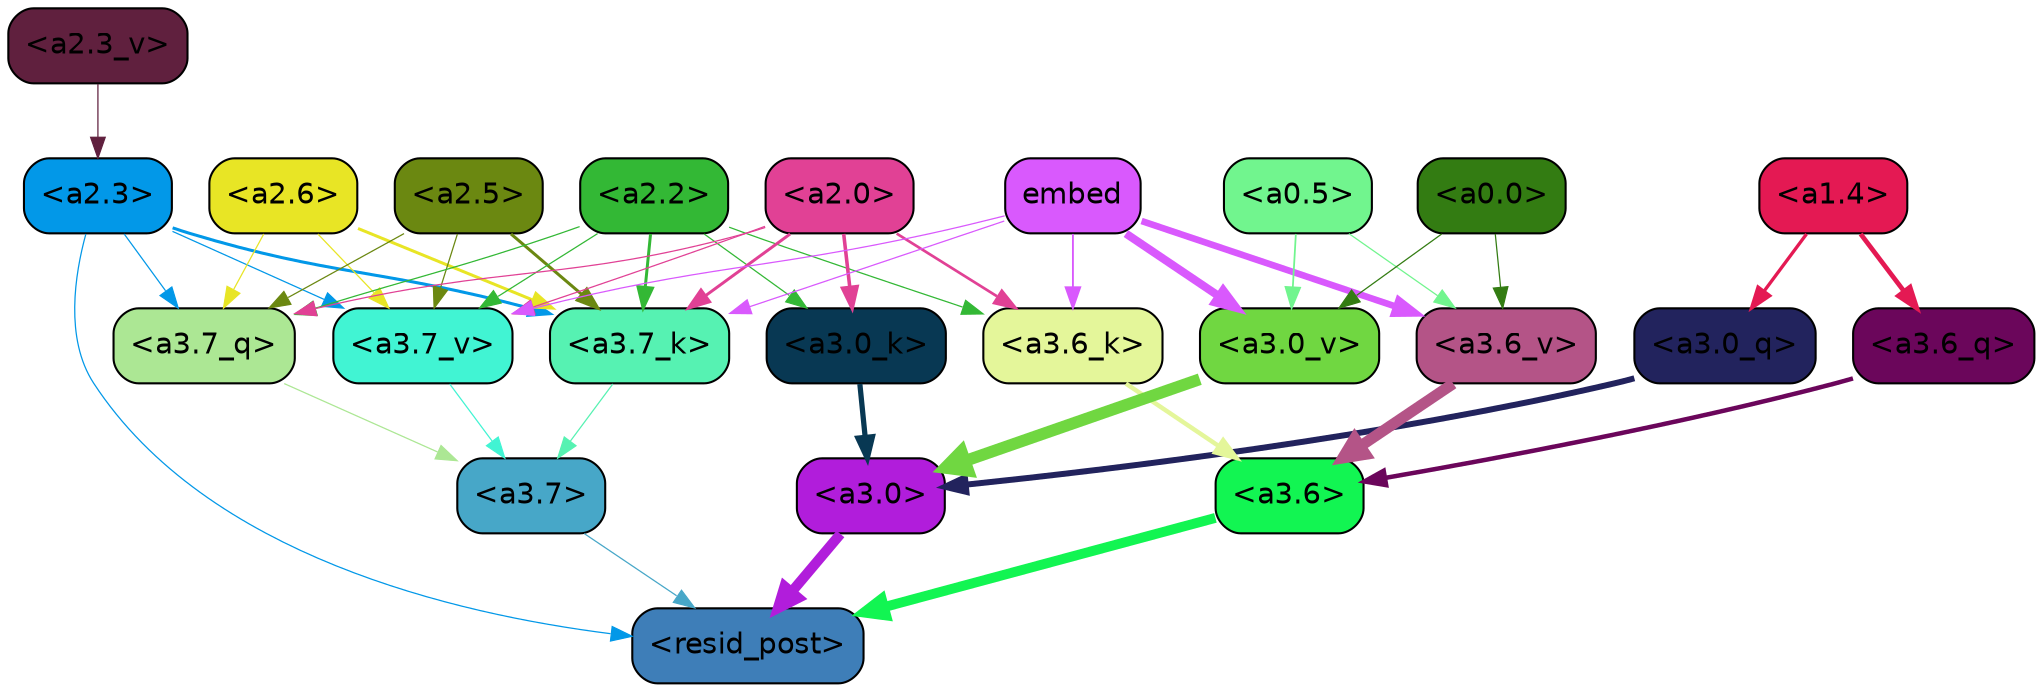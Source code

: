 strict digraph "" {
	graph [bgcolor=transparent,
		layout=dot,
		overlap=false,
		splines=true
	];
	"<a3.7>"	[color=black,
		fillcolor="#47a7c8",
		fontname=Helvetica,
		shape=box,
		style="filled, rounded"];
	"<resid_post>"	[color=black,
		fillcolor="#3e7eb8",
		fontname=Helvetica,
		shape=box,
		style="filled, rounded"];
	"<a3.7>" -> "<resid_post>"	[color="#47a7c8",
		penwidth=0.6];
	"<a3.6>"	[color=black,
		fillcolor="#12f552",
		fontname=Helvetica,
		shape=box,
		style="filled, rounded"];
	"<a3.6>" -> "<resid_post>"	[color="#12f552",
		penwidth=4.746312499046326];
	"<a3.0>"	[color=black,
		fillcolor="#b11ddb",
		fontname=Helvetica,
		shape=box,
		style="filled, rounded"];
	"<a3.0>" -> "<resid_post>"	[color="#b11ddb",
		penwidth=4.896343111991882];
	"<a2.3>"	[color=black,
		fillcolor="#0298e8",
		fontname=Helvetica,
		shape=box,
		style="filled, rounded"];
	"<a2.3>" -> "<resid_post>"	[color="#0298e8",
		penwidth=0.6];
	"<a3.7_q>"	[color=black,
		fillcolor="#ace794",
		fontname=Helvetica,
		shape=box,
		style="filled, rounded"];
	"<a2.3>" -> "<a3.7_q>"	[color="#0298e8",
		penwidth=0.6];
	"<a3.7_k>"	[color=black,
		fillcolor="#56f2b2",
		fontname=Helvetica,
		shape=box,
		style="filled, rounded"];
	"<a2.3>" -> "<a3.7_k>"	[color="#0298e8",
		penwidth=1.467104621231556];
	"<a3.7_v>"	[color=black,
		fillcolor="#41f4d3",
		fontname=Helvetica,
		shape=box,
		style="filled, rounded"];
	"<a2.3>" -> "<a3.7_v>"	[color="#0298e8",
		penwidth=0.6];
	"<a3.7_q>" -> "<a3.7>"	[color="#ace794",
		penwidth=0.6];
	"<a3.6_q>"	[color=black,
		fillcolor="#6b065b",
		fontname=Helvetica,
		shape=box,
		style="filled, rounded"];
	"<a3.6_q>" -> "<a3.6>"	[color="#6b065b",
		penwidth=2.160832464694977];
	"<a3.0_q>"	[color=black,
		fillcolor="#22235d",
		fontname=Helvetica,
		shape=box,
		style="filled, rounded"];
	"<a3.0_q>" -> "<a3.0>"	[color="#22235d",
		penwidth=2.870753765106201];
	"<a3.7_k>" -> "<a3.7>"	[color="#56f2b2",
		penwidth=0.6];
	"<a3.6_k>"	[color=black,
		fillcolor="#e4f69a",
		fontname=Helvetica,
		shape=box,
		style="filled, rounded"];
	"<a3.6_k>" -> "<a3.6>"	[color="#e4f69a",
		penwidth=2.13908451795578];
	"<a3.0_k>"	[color=black,
		fillcolor="#083853",
		fontname=Helvetica,
		shape=box,
		style="filled, rounded"];
	"<a3.0_k>" -> "<a3.0>"	[color="#083853",
		penwidth=2.520303964614868];
	"<a3.7_v>" -> "<a3.7>"	[color="#41f4d3",
		penwidth=0.6];
	"<a3.6_v>"	[color=black,
		fillcolor="#b45487",
		fontname=Helvetica,
		shape=box,
		style="filled, rounded"];
	"<a3.6_v>" -> "<a3.6>"	[color="#b45487",
		penwidth=5.297133803367615];
	"<a3.0_v>"	[color=black,
		fillcolor="#70d741",
		fontname=Helvetica,
		shape=box,
		style="filled, rounded"];
	"<a3.0_v>" -> "<a3.0>"	[color="#70d741",
		penwidth=5.680712580680847];
	"<a2.6>"	[color=black,
		fillcolor="#e8e525",
		fontname=Helvetica,
		shape=box,
		style="filled, rounded"];
	"<a2.6>" -> "<a3.7_q>"	[color="#e8e525",
		penwidth=0.6];
	"<a2.6>" -> "<a3.7_k>"	[color="#e8e525",
		penwidth=1.4453159049153328];
	"<a2.6>" -> "<a3.7_v>"	[color="#e8e525",
		penwidth=0.6];
	"<a2.5>"	[color=black,
		fillcolor="#6b8811",
		fontname=Helvetica,
		shape=box,
		style="filled, rounded"];
	"<a2.5>" -> "<a3.7_q>"	[color="#6b8811",
		penwidth=0.6];
	"<a2.5>" -> "<a3.7_k>"	[color="#6b8811",
		penwidth=1.4526091292500496];
	"<a2.5>" -> "<a3.7_v>"	[color="#6b8811",
		penwidth=0.6];
	"<a2.2>"	[color=black,
		fillcolor="#33b835",
		fontname=Helvetica,
		shape=box,
		style="filled, rounded"];
	"<a2.2>" -> "<a3.7_q>"	[color="#33b835",
		penwidth=0.6];
	"<a2.2>" -> "<a3.7_k>"	[color="#33b835",
		penwidth=1.4310357049107552];
	"<a2.2>" -> "<a3.6_k>"	[color="#33b835",
		penwidth=0.6];
	"<a2.2>" -> "<a3.0_k>"	[color="#33b835",
		penwidth=0.6];
	"<a2.2>" -> "<a3.7_v>"	[color="#33b835",
		penwidth=0.6];
	"<a2.0>"	[color=black,
		fillcolor="#e14195",
		fontname=Helvetica,
		shape=box,
		style="filled, rounded"];
	"<a2.0>" -> "<a3.7_q>"	[color="#e14195",
		penwidth=0.6];
	"<a2.0>" -> "<a3.7_k>"	[color="#e14195",
		penwidth=1.4314699843525887];
	"<a2.0>" -> "<a3.6_k>"	[color="#e14195",
		penwidth=1.2950235605239868];
	"<a2.0>" -> "<a3.0_k>"	[color="#e14195",
		penwidth=1.712992787361145];
	"<a2.0>" -> "<a3.7_v>"	[color="#e14195",
		penwidth=0.6];
	"<a1.4>"	[color=black,
		fillcolor="#e41953",
		fontname=Helvetica,
		shape=box,
		style="filled, rounded"];
	"<a1.4>" -> "<a3.6_q>"	[color="#e41953",
		penwidth=2.2719132900238037];
	"<a1.4>" -> "<a3.0_q>"	[color="#e41953",
		penwidth=1.5932877659797668];
	embed	[color=black,
		fillcolor="#d959fd",
		fontname=Helvetica,
		shape=box,
		style="filled, rounded"];
	embed -> "<a3.7_k>"	[color="#d959fd",
		penwidth=0.6];
	embed -> "<a3.6_k>"	[color="#d959fd",
		penwidth=0.891706109046936];
	embed -> "<a3.7_v>"	[color="#d959fd",
		penwidth=0.6];
	embed -> "<a3.6_v>"	[color="#d959fd",
		penwidth=3.1766927242279053];
	embed -> "<a3.0_v>"	[color="#d959fd",
		penwidth=3.9005755856633186];
	"<a0.5>"	[color=black,
		fillcolor="#71f58e",
		fontname=Helvetica,
		shape=box,
		style="filled, rounded"];
	"<a0.5>" -> "<a3.6_v>"	[color="#71f58e",
		penwidth=0.6];
	"<a0.5>" -> "<a3.0_v>"	[color="#71f58e",
		penwidth=0.8493617177009583];
	"<a0.0>"	[color=black,
		fillcolor="#337c12",
		fontname=Helvetica,
		shape=box,
		style="filled, rounded"];
	"<a0.0>" -> "<a3.6_v>"	[color="#337c12",
		penwidth=0.6];
	"<a0.0>" -> "<a3.0_v>"	[color="#337c12",
		penwidth=0.6];
	"<a2.3_v>"	[color=black,
		fillcolor="#60203e",
		fontname=Helvetica,
		shape=box,
		style="filled, rounded"];
	"<a2.3_v>" -> "<a2.3>"	[color="#60203e",
		penwidth=0.6];
}
